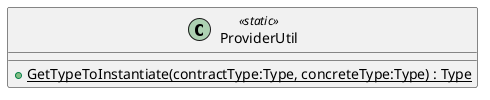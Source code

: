 @startuml
class ProviderUtil <<static>> {
    + {static} GetTypeToInstantiate(contractType:Type, concreteType:Type) : Type
}
@enduml
